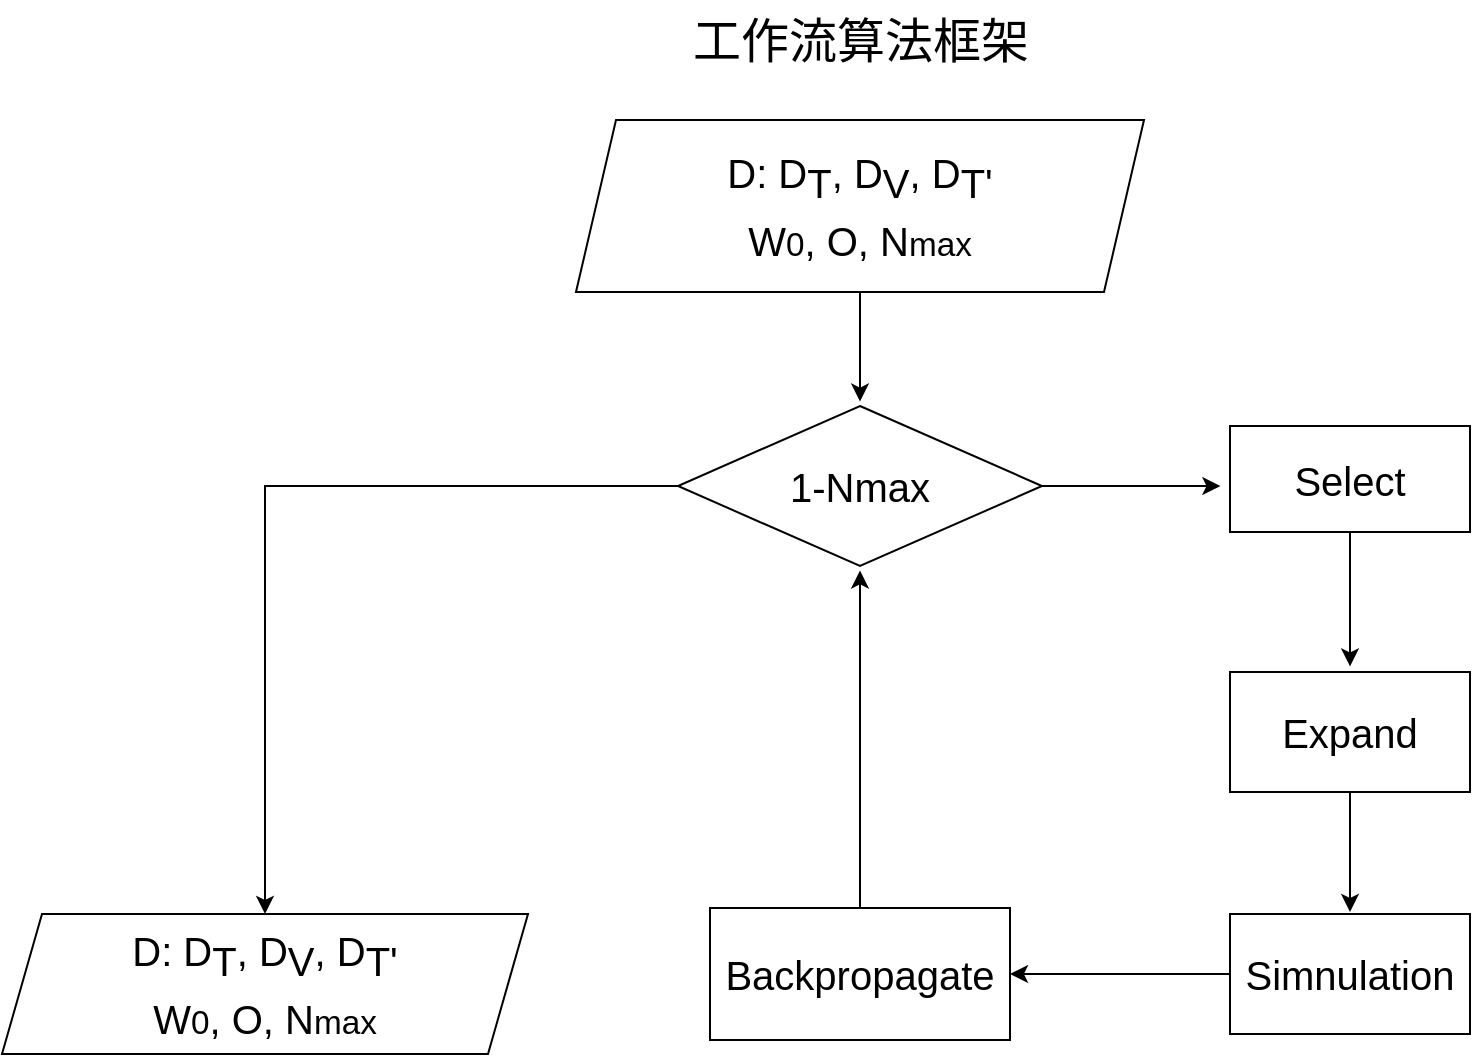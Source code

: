 <mxfile version="24.8.6">
  <diagram name="第 1 页" id="ySSxs_IK6wjhbyxDStdA">
    <mxGraphModel dx="1221" dy="626" grid="0" gridSize="10" guides="1" tooltips="1" connect="1" arrows="1" fold="1" page="1" pageScale="1" pageWidth="1169" pageHeight="827" math="0" shadow="0">
      <root>
        <mxCell id="0" />
        <mxCell id="1" parent="0" />
        <mxCell id="_IWaz8_7ypiRNUwaHyGo-1" value="工作流算法框架" style="text;html=1;align=center;verticalAlign=middle;resizable=0;points=[];autosize=1;strokeColor=none;fillColor=none;fontSize=24;" parent="1" vertex="1">
          <mxGeometry x="378" y="66" width="186" height="41" as="geometry" />
        </mxCell>
        <mxCell id="_IWaz8_7ypiRNUwaHyGo-11" style="edgeStyle=orthogonalEdgeStyle;rounded=0;orthogonalLoop=1;jettySize=auto;html=1;" parent="1" source="_IWaz8_7ypiRNUwaHyGo-3" edge="1">
          <mxGeometry relative="1" as="geometry">
            <mxPoint x="471" y="266.8" as="targetPoint" />
          </mxGeometry>
        </mxCell>
        <mxCell id="_IWaz8_7ypiRNUwaHyGo-3" value="&lt;span style=&quot;font-size: 20px;&quot;&gt;D: D&lt;/span&gt;&lt;sub style=&quot;font-size: 20px;&quot;&gt;T&lt;/sub&gt;&lt;span style=&quot;font-size: 20px;&quot;&gt;, D&lt;/span&gt;&lt;sub style=&quot;font-size: 20px;&quot;&gt;V&lt;/sub&gt;&lt;span style=&quot;font-size: 20px;&quot;&gt;, D&lt;/span&gt;&lt;sub style=&quot;font-size: 20px;&quot;&gt;T&#39;&lt;/sub&gt;&lt;div&gt;&lt;sub style=&quot;font-size: 20px;&quot;&gt;W&lt;/sub&gt;&lt;span style=&quot;font-size: 20px;&quot;&gt;&lt;sub&gt;0&lt;/sub&gt;&lt;/span&gt;&lt;sub style=&quot;font-size: 20px;&quot;&gt;, O, N&lt;/sub&gt;&lt;span style=&quot;font-size: 20px;&quot;&gt;&lt;sub&gt;max&lt;/sub&gt;&lt;/span&gt;&lt;/div&gt;" style="shape=parallelogram;perimeter=parallelogramPerimeter;whiteSpace=wrap;html=1;fixedSize=1;fontSize=20;" parent="1" vertex="1">
          <mxGeometry x="329" y="126" width="284" height="86" as="geometry" />
        </mxCell>
        <mxCell id="_IWaz8_7ypiRNUwaHyGo-12" style="edgeStyle=orthogonalEdgeStyle;rounded=0;orthogonalLoop=1;jettySize=auto;html=1;" parent="1" source="_IWaz8_7ypiRNUwaHyGo-4" edge="1">
          <mxGeometry relative="1" as="geometry">
            <mxPoint x="651.2" y="309" as="targetPoint" />
          </mxGeometry>
        </mxCell>
        <mxCell id="_IWaz8_7ypiRNUwaHyGo-20" style="edgeStyle=orthogonalEdgeStyle;rounded=0;orthogonalLoop=1;jettySize=auto;html=1;entryX=0.5;entryY=0;entryDx=0;entryDy=0;" parent="1" source="_IWaz8_7ypiRNUwaHyGo-4" target="_IWaz8_7ypiRNUwaHyGo-10" edge="1">
          <mxGeometry relative="1" as="geometry" />
        </mxCell>
        <mxCell id="_IWaz8_7ypiRNUwaHyGo-4" value="1-Nmax" style="rhombus;whiteSpace=wrap;html=1;fontSize=20;" parent="1" vertex="1">
          <mxGeometry x="380" y="269" width="182" height="80" as="geometry" />
        </mxCell>
        <mxCell id="_IWaz8_7ypiRNUwaHyGo-15" style="edgeStyle=orthogonalEdgeStyle;rounded=0;orthogonalLoop=1;jettySize=auto;html=1;" parent="1" source="_IWaz8_7ypiRNUwaHyGo-5" edge="1">
          <mxGeometry relative="1" as="geometry">
            <mxPoint x="716" y="399.2" as="targetPoint" />
          </mxGeometry>
        </mxCell>
        <mxCell id="_IWaz8_7ypiRNUwaHyGo-5" value="Select" style="rounded=0;whiteSpace=wrap;html=1;fontSize=20;" parent="1" vertex="1">
          <mxGeometry x="656" y="279" width="120" height="53" as="geometry" />
        </mxCell>
        <mxCell id="_IWaz8_7ypiRNUwaHyGo-16" style="edgeStyle=orthogonalEdgeStyle;rounded=0;orthogonalLoop=1;jettySize=auto;html=1;" parent="1" source="_IWaz8_7ypiRNUwaHyGo-6" edge="1">
          <mxGeometry relative="1" as="geometry">
            <mxPoint x="716" y="522" as="targetPoint" />
          </mxGeometry>
        </mxCell>
        <mxCell id="_IWaz8_7ypiRNUwaHyGo-6" value="Expand" style="rounded=0;whiteSpace=wrap;html=1;fontSize=20;" parent="1" vertex="1">
          <mxGeometry x="656" y="402" width="120" height="60" as="geometry" />
        </mxCell>
        <mxCell id="_IWaz8_7ypiRNUwaHyGo-17" style="edgeStyle=orthogonalEdgeStyle;rounded=0;orthogonalLoop=1;jettySize=auto;html=1;entryX=1;entryY=0.5;entryDx=0;entryDy=0;" parent="1" source="_IWaz8_7ypiRNUwaHyGo-7" target="_IWaz8_7ypiRNUwaHyGo-8" edge="1">
          <mxGeometry relative="1" as="geometry">
            <mxPoint x="532" y="553" as="targetPoint" />
          </mxGeometry>
        </mxCell>
        <mxCell id="_IWaz8_7ypiRNUwaHyGo-7" value="Simnulation" style="rounded=0;whiteSpace=wrap;html=1;fontSize=20;" parent="1" vertex="1">
          <mxGeometry x="656" y="523" width="120" height="60" as="geometry" />
        </mxCell>
        <mxCell id="_IWaz8_7ypiRNUwaHyGo-19" style="edgeStyle=orthogonalEdgeStyle;rounded=0;orthogonalLoop=1;jettySize=auto;html=1;" parent="1" source="_IWaz8_7ypiRNUwaHyGo-8" edge="1">
          <mxGeometry relative="1" as="geometry">
            <mxPoint x="471" y="351.2" as="targetPoint" />
          </mxGeometry>
        </mxCell>
        <mxCell id="_IWaz8_7ypiRNUwaHyGo-8" value="&lt;span class=&quot;katex-mathml&quot; style=&quot;font-size: 20px;&quot;&gt;&lt;math xmlns=&quot;http://www.w3.org/1998/Math/MathML&quot; style=&quot;font-size: 20px;&quot;&gt;&lt;mrow style=&quot;font-size: 20px;&quot;&gt;&lt;mtext style=&quot;font-size: 20px;&quot;&gt;&lt;span style=&quot;background-color: initial; font-family: Helvetica; font-size: 20px;&quot;&gt;Backpropagate&lt;/span&gt;&lt;/mtext&gt;&lt;/mrow&gt;&lt;/math&gt;&lt;/span&gt;" style="rounded=0;whiteSpace=wrap;html=1;fontSize=20;" parent="1" vertex="1">
          <mxGeometry x="396" y="520" width="150" height="66" as="geometry" />
        </mxCell>
        <mxCell id="_IWaz8_7ypiRNUwaHyGo-10" value="&lt;span style=&quot;font-size: 20px;&quot;&gt;D: D&lt;/span&gt;&lt;sub style=&quot;font-size: 20px;&quot;&gt;T&lt;/sub&gt;&lt;span style=&quot;font-size: 20px;&quot;&gt;, D&lt;/span&gt;&lt;sub style=&quot;font-size: 20px;&quot;&gt;V&lt;/sub&gt;&lt;span style=&quot;font-size: 20px;&quot;&gt;, D&lt;/span&gt;&lt;sub style=&quot;font-size: 20px;&quot;&gt;T&#39;&lt;/sub&gt;&lt;div&gt;&lt;sub style=&quot;font-size: 20px;&quot;&gt;W&lt;/sub&gt;&lt;span style=&quot;font-size: 20px;&quot;&gt;&lt;sub&gt;0&lt;/sub&gt;&lt;/span&gt;&lt;sub style=&quot;font-size: 20px;&quot;&gt;, O, N&lt;/sub&gt;&lt;span style=&quot;font-size: 20px;&quot;&gt;&lt;sub&gt;max&lt;/sub&gt;&lt;/span&gt;&lt;/div&gt;" style="shape=parallelogram;perimeter=parallelogramPerimeter;whiteSpace=wrap;html=1;fixedSize=1;fontSize=20;" parent="1" vertex="1">
          <mxGeometry x="42" y="523" width="263" height="70" as="geometry" />
        </mxCell>
      </root>
    </mxGraphModel>
  </diagram>
</mxfile>
